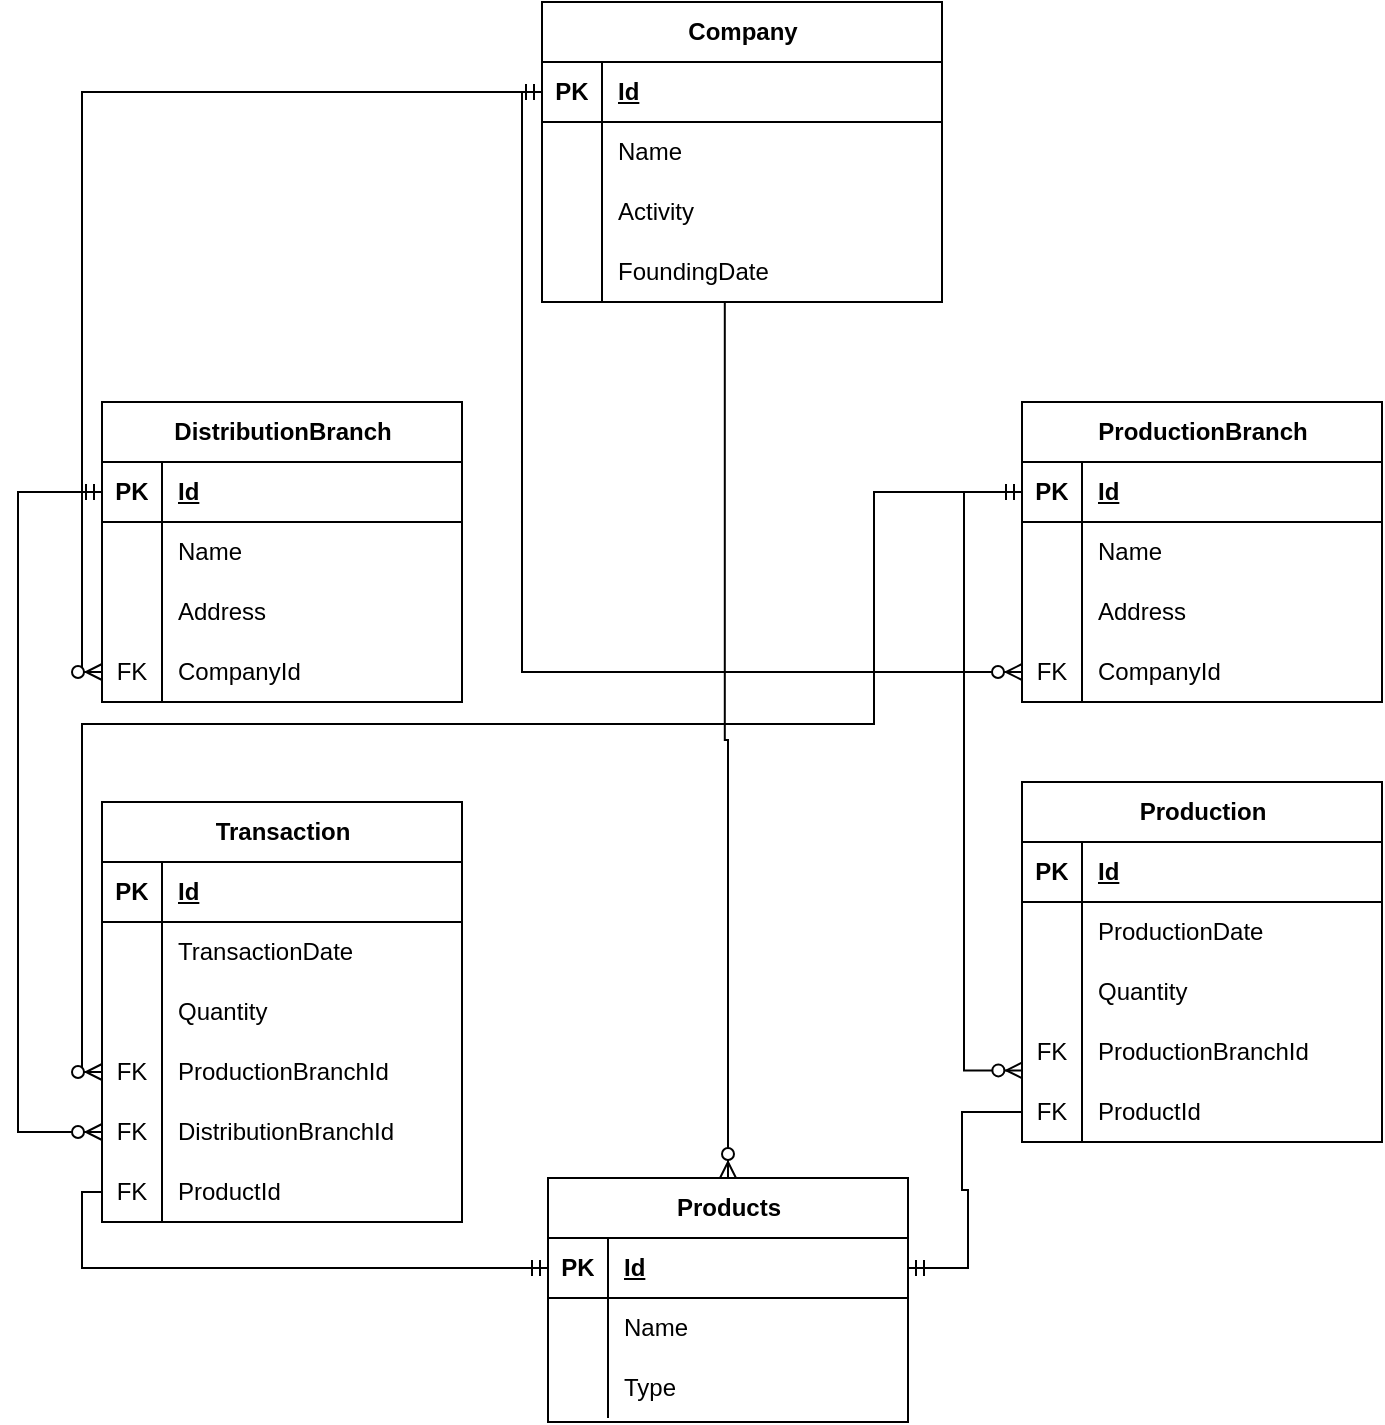 <mxfile version="22.0.8" type="device">
  <diagram id="YxA8fjJckx0m4ndIWbH9" name="Page-1">
    <mxGraphModel dx="1737" dy="1067" grid="0" gridSize="10" guides="1" tooltips="1" connect="1" arrows="1" fold="1" page="1" pageScale="1" pageWidth="850" pageHeight="1100" math="0" shadow="0">
      <root>
        <mxCell id="0" />
        <mxCell id="1" parent="0" />
        <mxCell id="c1pHpssMoxeqTPiq31bi-5" value="Company" style="shape=table;startSize=30;container=1;collapsible=1;childLayout=tableLayout;fixedRows=1;rowLines=0;fontStyle=1;align=center;resizeLast=1;html=1;" parent="1" vertex="1">
          <mxGeometry x="373" y="251" width="200" height="150" as="geometry" />
        </mxCell>
        <mxCell id="c1pHpssMoxeqTPiq31bi-6" value="" style="shape=tableRow;horizontal=0;startSize=0;swimlaneHead=0;swimlaneBody=0;fillColor=none;collapsible=0;dropTarget=0;points=[[0,0.5],[1,0.5]];portConstraint=eastwest;top=0;left=0;right=0;bottom=1;" parent="c1pHpssMoxeqTPiq31bi-5" vertex="1">
          <mxGeometry y="30" width="200" height="30" as="geometry" />
        </mxCell>
        <mxCell id="c1pHpssMoxeqTPiq31bi-7" value="PK" style="shape=partialRectangle;connectable=0;fillColor=none;top=0;left=0;bottom=0;right=0;fontStyle=1;overflow=hidden;whiteSpace=wrap;html=1;" parent="c1pHpssMoxeqTPiq31bi-6" vertex="1">
          <mxGeometry width="30" height="30" as="geometry">
            <mxRectangle width="30" height="30" as="alternateBounds" />
          </mxGeometry>
        </mxCell>
        <mxCell id="c1pHpssMoxeqTPiq31bi-8" value="Id" style="shape=partialRectangle;connectable=0;fillColor=none;top=0;left=0;bottom=0;right=0;align=left;spacingLeft=6;fontStyle=5;overflow=hidden;whiteSpace=wrap;html=1;" parent="c1pHpssMoxeqTPiq31bi-6" vertex="1">
          <mxGeometry x="30" width="170" height="30" as="geometry">
            <mxRectangle width="170" height="30" as="alternateBounds" />
          </mxGeometry>
        </mxCell>
        <mxCell id="c1pHpssMoxeqTPiq31bi-9" value="" style="shape=tableRow;horizontal=0;startSize=0;swimlaneHead=0;swimlaneBody=0;fillColor=none;collapsible=0;dropTarget=0;points=[[0,0.5],[1,0.5]];portConstraint=eastwest;top=0;left=0;right=0;bottom=0;" parent="c1pHpssMoxeqTPiq31bi-5" vertex="1">
          <mxGeometry y="60" width="200" height="30" as="geometry" />
        </mxCell>
        <mxCell id="c1pHpssMoxeqTPiq31bi-10" value="" style="shape=partialRectangle;connectable=0;fillColor=none;top=0;left=0;bottom=0;right=0;editable=1;overflow=hidden;whiteSpace=wrap;html=1;" parent="c1pHpssMoxeqTPiq31bi-9" vertex="1">
          <mxGeometry width="30" height="30" as="geometry">
            <mxRectangle width="30" height="30" as="alternateBounds" />
          </mxGeometry>
        </mxCell>
        <mxCell id="c1pHpssMoxeqTPiq31bi-11" value="Name" style="shape=partialRectangle;connectable=0;fillColor=none;top=0;left=0;bottom=0;right=0;align=left;spacingLeft=6;overflow=hidden;whiteSpace=wrap;html=1;" parent="c1pHpssMoxeqTPiq31bi-9" vertex="1">
          <mxGeometry x="30" width="170" height="30" as="geometry">
            <mxRectangle width="170" height="30" as="alternateBounds" />
          </mxGeometry>
        </mxCell>
        <mxCell id="c1pHpssMoxeqTPiq31bi-12" value="" style="shape=tableRow;horizontal=0;startSize=0;swimlaneHead=0;swimlaneBody=0;fillColor=none;collapsible=0;dropTarget=0;points=[[0,0.5],[1,0.5]];portConstraint=eastwest;top=0;left=0;right=0;bottom=0;" parent="c1pHpssMoxeqTPiq31bi-5" vertex="1">
          <mxGeometry y="90" width="200" height="30" as="geometry" />
        </mxCell>
        <mxCell id="c1pHpssMoxeqTPiq31bi-13" value="" style="shape=partialRectangle;connectable=0;fillColor=none;top=0;left=0;bottom=0;right=0;editable=1;overflow=hidden;whiteSpace=wrap;html=1;" parent="c1pHpssMoxeqTPiq31bi-12" vertex="1">
          <mxGeometry width="30" height="30" as="geometry">
            <mxRectangle width="30" height="30" as="alternateBounds" />
          </mxGeometry>
        </mxCell>
        <mxCell id="c1pHpssMoxeqTPiq31bi-14" value="Activity" style="shape=partialRectangle;connectable=0;fillColor=none;top=0;left=0;bottom=0;right=0;align=left;spacingLeft=6;overflow=hidden;whiteSpace=wrap;html=1;" parent="c1pHpssMoxeqTPiq31bi-12" vertex="1">
          <mxGeometry x="30" width="170" height="30" as="geometry">
            <mxRectangle width="170" height="30" as="alternateBounds" />
          </mxGeometry>
        </mxCell>
        <mxCell id="c1pHpssMoxeqTPiq31bi-15" value="" style="shape=tableRow;horizontal=0;startSize=0;swimlaneHead=0;swimlaneBody=0;fillColor=none;collapsible=0;dropTarget=0;points=[[0,0.5],[1,0.5]];portConstraint=eastwest;top=0;left=0;right=0;bottom=0;" parent="c1pHpssMoxeqTPiq31bi-5" vertex="1">
          <mxGeometry y="120" width="200" height="30" as="geometry" />
        </mxCell>
        <mxCell id="c1pHpssMoxeqTPiq31bi-16" value="" style="shape=partialRectangle;connectable=0;fillColor=none;top=0;left=0;bottom=0;right=0;editable=1;overflow=hidden;whiteSpace=wrap;html=1;" parent="c1pHpssMoxeqTPiq31bi-15" vertex="1">
          <mxGeometry width="30" height="30" as="geometry">
            <mxRectangle width="30" height="30" as="alternateBounds" />
          </mxGeometry>
        </mxCell>
        <mxCell id="c1pHpssMoxeqTPiq31bi-17" value="FoundingDate" style="shape=partialRectangle;connectable=0;fillColor=none;top=0;left=0;bottom=0;right=0;align=left;spacingLeft=6;overflow=hidden;whiteSpace=wrap;html=1;" parent="c1pHpssMoxeqTPiq31bi-15" vertex="1">
          <mxGeometry x="30" width="170" height="30" as="geometry">
            <mxRectangle width="170" height="30" as="alternateBounds" />
          </mxGeometry>
        </mxCell>
        <mxCell id="c1pHpssMoxeqTPiq31bi-18" value="DistributionBranch" style="shape=table;startSize=30;container=1;collapsible=1;childLayout=tableLayout;fixedRows=1;rowLines=0;fontStyle=1;align=center;resizeLast=1;html=1;" parent="1" vertex="1">
          <mxGeometry x="153" y="451" width="180" height="150" as="geometry" />
        </mxCell>
        <mxCell id="c1pHpssMoxeqTPiq31bi-19" value="" style="shape=tableRow;horizontal=0;startSize=0;swimlaneHead=0;swimlaneBody=0;fillColor=none;collapsible=0;dropTarget=0;points=[[0,0.5],[1,0.5]];portConstraint=eastwest;top=0;left=0;right=0;bottom=1;" parent="c1pHpssMoxeqTPiq31bi-18" vertex="1">
          <mxGeometry y="30" width="180" height="30" as="geometry" />
        </mxCell>
        <mxCell id="c1pHpssMoxeqTPiq31bi-20" value="PK" style="shape=partialRectangle;connectable=0;fillColor=none;top=0;left=0;bottom=0;right=0;fontStyle=1;overflow=hidden;whiteSpace=wrap;html=1;" parent="c1pHpssMoxeqTPiq31bi-19" vertex="1">
          <mxGeometry width="30" height="30" as="geometry">
            <mxRectangle width="30" height="30" as="alternateBounds" />
          </mxGeometry>
        </mxCell>
        <mxCell id="c1pHpssMoxeqTPiq31bi-21" value="Id" style="shape=partialRectangle;connectable=0;fillColor=none;top=0;left=0;bottom=0;right=0;align=left;spacingLeft=6;fontStyle=5;overflow=hidden;whiteSpace=wrap;html=1;" parent="c1pHpssMoxeqTPiq31bi-19" vertex="1">
          <mxGeometry x="30" width="150" height="30" as="geometry">
            <mxRectangle width="150" height="30" as="alternateBounds" />
          </mxGeometry>
        </mxCell>
        <mxCell id="c1pHpssMoxeqTPiq31bi-22" value="" style="shape=tableRow;horizontal=0;startSize=0;swimlaneHead=0;swimlaneBody=0;fillColor=none;collapsible=0;dropTarget=0;points=[[0,0.5],[1,0.5]];portConstraint=eastwest;top=0;left=0;right=0;bottom=0;" parent="c1pHpssMoxeqTPiq31bi-18" vertex="1">
          <mxGeometry y="60" width="180" height="30" as="geometry" />
        </mxCell>
        <mxCell id="c1pHpssMoxeqTPiq31bi-23" value="" style="shape=partialRectangle;connectable=0;fillColor=none;top=0;left=0;bottom=0;right=0;editable=1;overflow=hidden;whiteSpace=wrap;html=1;" parent="c1pHpssMoxeqTPiq31bi-22" vertex="1">
          <mxGeometry width="30" height="30" as="geometry">
            <mxRectangle width="30" height="30" as="alternateBounds" />
          </mxGeometry>
        </mxCell>
        <mxCell id="c1pHpssMoxeqTPiq31bi-24" value="Name" style="shape=partialRectangle;connectable=0;fillColor=none;top=0;left=0;bottom=0;right=0;align=left;spacingLeft=6;overflow=hidden;whiteSpace=wrap;html=1;" parent="c1pHpssMoxeqTPiq31bi-22" vertex="1">
          <mxGeometry x="30" width="150" height="30" as="geometry">
            <mxRectangle width="150" height="30" as="alternateBounds" />
          </mxGeometry>
        </mxCell>
        <mxCell id="c1pHpssMoxeqTPiq31bi-25" value="" style="shape=tableRow;horizontal=0;startSize=0;swimlaneHead=0;swimlaneBody=0;fillColor=none;collapsible=0;dropTarget=0;points=[[0,0.5],[1,0.5]];portConstraint=eastwest;top=0;left=0;right=0;bottom=0;" parent="c1pHpssMoxeqTPiq31bi-18" vertex="1">
          <mxGeometry y="90" width="180" height="30" as="geometry" />
        </mxCell>
        <mxCell id="c1pHpssMoxeqTPiq31bi-26" value="" style="shape=partialRectangle;connectable=0;fillColor=none;top=0;left=0;bottom=0;right=0;editable=1;overflow=hidden;whiteSpace=wrap;html=1;" parent="c1pHpssMoxeqTPiq31bi-25" vertex="1">
          <mxGeometry width="30" height="30" as="geometry">
            <mxRectangle width="30" height="30" as="alternateBounds" />
          </mxGeometry>
        </mxCell>
        <mxCell id="c1pHpssMoxeqTPiq31bi-27" value="Address" style="shape=partialRectangle;connectable=0;fillColor=none;top=0;left=0;bottom=0;right=0;align=left;spacingLeft=6;overflow=hidden;whiteSpace=wrap;html=1;" parent="c1pHpssMoxeqTPiq31bi-25" vertex="1">
          <mxGeometry x="30" width="150" height="30" as="geometry">
            <mxRectangle width="150" height="30" as="alternateBounds" />
          </mxGeometry>
        </mxCell>
        <mxCell id="c1pHpssMoxeqTPiq31bi-28" value="" style="shape=tableRow;horizontal=0;startSize=0;swimlaneHead=0;swimlaneBody=0;fillColor=none;collapsible=0;dropTarget=0;points=[[0,0.5],[1,0.5]];portConstraint=eastwest;top=0;left=0;right=0;bottom=0;" parent="c1pHpssMoxeqTPiq31bi-18" vertex="1">
          <mxGeometry y="120" width="180" height="30" as="geometry" />
        </mxCell>
        <mxCell id="c1pHpssMoxeqTPiq31bi-29" value="FK" style="shape=partialRectangle;connectable=0;fillColor=none;top=0;left=0;bottom=0;right=0;editable=1;overflow=hidden;whiteSpace=wrap;html=1;" parent="c1pHpssMoxeqTPiq31bi-28" vertex="1">
          <mxGeometry width="30" height="30" as="geometry">
            <mxRectangle width="30" height="30" as="alternateBounds" />
          </mxGeometry>
        </mxCell>
        <mxCell id="c1pHpssMoxeqTPiq31bi-30" value="CompanyId" style="shape=partialRectangle;connectable=0;fillColor=none;top=0;left=0;bottom=0;right=0;align=left;spacingLeft=6;overflow=hidden;whiteSpace=wrap;html=1;" parent="c1pHpssMoxeqTPiq31bi-28" vertex="1">
          <mxGeometry x="30" width="150" height="30" as="geometry">
            <mxRectangle width="150" height="30" as="alternateBounds" />
          </mxGeometry>
        </mxCell>
        <mxCell id="c1pHpssMoxeqTPiq31bi-31" value="ProductionBranch" style="shape=table;startSize=30;container=1;collapsible=1;childLayout=tableLayout;fixedRows=1;rowLines=0;fontStyle=1;align=center;resizeLast=1;html=1;" parent="1" vertex="1">
          <mxGeometry x="613" y="451" width="180" height="150" as="geometry" />
        </mxCell>
        <mxCell id="c1pHpssMoxeqTPiq31bi-32" value="" style="shape=tableRow;horizontal=0;startSize=0;swimlaneHead=0;swimlaneBody=0;fillColor=none;collapsible=0;dropTarget=0;points=[[0,0.5],[1,0.5]];portConstraint=eastwest;top=0;left=0;right=0;bottom=1;" parent="c1pHpssMoxeqTPiq31bi-31" vertex="1">
          <mxGeometry y="30" width="180" height="30" as="geometry" />
        </mxCell>
        <mxCell id="c1pHpssMoxeqTPiq31bi-33" value="PK" style="shape=partialRectangle;connectable=0;fillColor=none;top=0;left=0;bottom=0;right=0;fontStyle=1;overflow=hidden;whiteSpace=wrap;html=1;" parent="c1pHpssMoxeqTPiq31bi-32" vertex="1">
          <mxGeometry width="30" height="30" as="geometry">
            <mxRectangle width="30" height="30" as="alternateBounds" />
          </mxGeometry>
        </mxCell>
        <mxCell id="c1pHpssMoxeqTPiq31bi-34" value="Id" style="shape=partialRectangle;connectable=0;fillColor=none;top=0;left=0;bottom=0;right=0;align=left;spacingLeft=6;fontStyle=5;overflow=hidden;whiteSpace=wrap;html=1;" parent="c1pHpssMoxeqTPiq31bi-32" vertex="1">
          <mxGeometry x="30" width="150" height="30" as="geometry">
            <mxRectangle width="150" height="30" as="alternateBounds" />
          </mxGeometry>
        </mxCell>
        <mxCell id="c1pHpssMoxeqTPiq31bi-35" value="" style="shape=tableRow;horizontal=0;startSize=0;swimlaneHead=0;swimlaneBody=0;fillColor=none;collapsible=0;dropTarget=0;points=[[0,0.5],[1,0.5]];portConstraint=eastwest;top=0;left=0;right=0;bottom=0;" parent="c1pHpssMoxeqTPiq31bi-31" vertex="1">
          <mxGeometry y="60" width="180" height="30" as="geometry" />
        </mxCell>
        <mxCell id="c1pHpssMoxeqTPiq31bi-36" value="" style="shape=partialRectangle;connectable=0;fillColor=none;top=0;left=0;bottom=0;right=0;editable=1;overflow=hidden;whiteSpace=wrap;html=1;" parent="c1pHpssMoxeqTPiq31bi-35" vertex="1">
          <mxGeometry width="30" height="30" as="geometry">
            <mxRectangle width="30" height="30" as="alternateBounds" />
          </mxGeometry>
        </mxCell>
        <mxCell id="c1pHpssMoxeqTPiq31bi-37" value="Name" style="shape=partialRectangle;connectable=0;fillColor=none;top=0;left=0;bottom=0;right=0;align=left;spacingLeft=6;overflow=hidden;whiteSpace=wrap;html=1;" parent="c1pHpssMoxeqTPiq31bi-35" vertex="1">
          <mxGeometry x="30" width="150" height="30" as="geometry">
            <mxRectangle width="150" height="30" as="alternateBounds" />
          </mxGeometry>
        </mxCell>
        <mxCell id="c1pHpssMoxeqTPiq31bi-38" value="" style="shape=tableRow;horizontal=0;startSize=0;swimlaneHead=0;swimlaneBody=0;fillColor=none;collapsible=0;dropTarget=0;points=[[0,0.5],[1,0.5]];portConstraint=eastwest;top=0;left=0;right=0;bottom=0;" parent="c1pHpssMoxeqTPiq31bi-31" vertex="1">
          <mxGeometry y="90" width="180" height="30" as="geometry" />
        </mxCell>
        <mxCell id="c1pHpssMoxeqTPiq31bi-39" value="" style="shape=partialRectangle;connectable=0;fillColor=none;top=0;left=0;bottom=0;right=0;editable=1;overflow=hidden;whiteSpace=wrap;html=1;" parent="c1pHpssMoxeqTPiq31bi-38" vertex="1">
          <mxGeometry width="30" height="30" as="geometry">
            <mxRectangle width="30" height="30" as="alternateBounds" />
          </mxGeometry>
        </mxCell>
        <mxCell id="c1pHpssMoxeqTPiq31bi-40" value="Address" style="shape=partialRectangle;connectable=0;fillColor=none;top=0;left=0;bottom=0;right=0;align=left;spacingLeft=6;overflow=hidden;whiteSpace=wrap;html=1;" parent="c1pHpssMoxeqTPiq31bi-38" vertex="1">
          <mxGeometry x="30" width="150" height="30" as="geometry">
            <mxRectangle width="150" height="30" as="alternateBounds" />
          </mxGeometry>
        </mxCell>
        <mxCell id="c1pHpssMoxeqTPiq31bi-41" value="" style="shape=tableRow;horizontal=0;startSize=0;swimlaneHead=0;swimlaneBody=0;fillColor=none;collapsible=0;dropTarget=0;points=[[0,0.5],[1,0.5]];portConstraint=eastwest;top=0;left=0;right=0;bottom=0;" parent="c1pHpssMoxeqTPiq31bi-31" vertex="1">
          <mxGeometry y="120" width="180" height="30" as="geometry" />
        </mxCell>
        <mxCell id="c1pHpssMoxeqTPiq31bi-42" value="FK" style="shape=partialRectangle;connectable=0;fillColor=none;top=0;left=0;bottom=0;right=0;editable=1;overflow=hidden;whiteSpace=wrap;html=1;" parent="c1pHpssMoxeqTPiq31bi-41" vertex="1">
          <mxGeometry width="30" height="30" as="geometry">
            <mxRectangle width="30" height="30" as="alternateBounds" />
          </mxGeometry>
        </mxCell>
        <mxCell id="c1pHpssMoxeqTPiq31bi-43" value="CompanyId" style="shape=partialRectangle;connectable=0;fillColor=none;top=0;left=0;bottom=0;right=0;align=left;spacingLeft=6;overflow=hidden;whiteSpace=wrap;html=1;" parent="c1pHpssMoxeqTPiq31bi-41" vertex="1">
          <mxGeometry x="30" width="150" height="30" as="geometry">
            <mxRectangle width="150" height="30" as="alternateBounds" />
          </mxGeometry>
        </mxCell>
        <mxCell id="c1pHpssMoxeqTPiq31bi-44" value="Production" style="shape=table;startSize=30;container=1;collapsible=1;childLayout=tableLayout;fixedRows=1;rowLines=0;fontStyle=1;align=center;resizeLast=1;html=1;" parent="1" vertex="1">
          <mxGeometry x="613" y="641" width="180" height="180" as="geometry" />
        </mxCell>
        <mxCell id="c1pHpssMoxeqTPiq31bi-45" value="" style="shape=tableRow;horizontal=0;startSize=0;swimlaneHead=0;swimlaneBody=0;fillColor=none;collapsible=0;dropTarget=0;points=[[0,0.5],[1,0.5]];portConstraint=eastwest;top=0;left=0;right=0;bottom=1;" parent="c1pHpssMoxeqTPiq31bi-44" vertex="1">
          <mxGeometry y="30" width="180" height="30" as="geometry" />
        </mxCell>
        <mxCell id="c1pHpssMoxeqTPiq31bi-46" value="PK" style="shape=partialRectangle;connectable=0;fillColor=none;top=0;left=0;bottom=0;right=0;fontStyle=1;overflow=hidden;whiteSpace=wrap;html=1;" parent="c1pHpssMoxeqTPiq31bi-45" vertex="1">
          <mxGeometry width="30" height="30" as="geometry">
            <mxRectangle width="30" height="30" as="alternateBounds" />
          </mxGeometry>
        </mxCell>
        <mxCell id="c1pHpssMoxeqTPiq31bi-47" value="Id" style="shape=partialRectangle;connectable=0;fillColor=none;top=0;left=0;bottom=0;right=0;align=left;spacingLeft=6;fontStyle=5;overflow=hidden;whiteSpace=wrap;html=1;" parent="c1pHpssMoxeqTPiq31bi-45" vertex="1">
          <mxGeometry x="30" width="150" height="30" as="geometry">
            <mxRectangle width="150" height="30" as="alternateBounds" />
          </mxGeometry>
        </mxCell>
        <mxCell id="c1pHpssMoxeqTPiq31bi-48" value="" style="shape=tableRow;horizontal=0;startSize=0;swimlaneHead=0;swimlaneBody=0;fillColor=none;collapsible=0;dropTarget=0;points=[[0,0.5],[1,0.5]];portConstraint=eastwest;top=0;left=0;right=0;bottom=0;" parent="c1pHpssMoxeqTPiq31bi-44" vertex="1">
          <mxGeometry y="60" width="180" height="30" as="geometry" />
        </mxCell>
        <mxCell id="c1pHpssMoxeqTPiq31bi-49" value="" style="shape=partialRectangle;connectable=0;fillColor=none;top=0;left=0;bottom=0;right=0;editable=1;overflow=hidden;whiteSpace=wrap;html=1;" parent="c1pHpssMoxeqTPiq31bi-48" vertex="1">
          <mxGeometry width="30" height="30" as="geometry">
            <mxRectangle width="30" height="30" as="alternateBounds" />
          </mxGeometry>
        </mxCell>
        <mxCell id="c1pHpssMoxeqTPiq31bi-50" value="ProductionDate" style="shape=partialRectangle;connectable=0;fillColor=none;top=0;left=0;bottom=0;right=0;align=left;spacingLeft=6;overflow=hidden;whiteSpace=wrap;html=1;" parent="c1pHpssMoxeqTPiq31bi-48" vertex="1">
          <mxGeometry x="30" width="150" height="30" as="geometry">
            <mxRectangle width="150" height="30" as="alternateBounds" />
          </mxGeometry>
        </mxCell>
        <mxCell id="c1pHpssMoxeqTPiq31bi-51" value="" style="shape=tableRow;horizontal=0;startSize=0;swimlaneHead=0;swimlaneBody=0;fillColor=none;collapsible=0;dropTarget=0;points=[[0,0.5],[1,0.5]];portConstraint=eastwest;top=0;left=0;right=0;bottom=0;" parent="c1pHpssMoxeqTPiq31bi-44" vertex="1">
          <mxGeometry y="90" width="180" height="30" as="geometry" />
        </mxCell>
        <mxCell id="c1pHpssMoxeqTPiq31bi-52" value="" style="shape=partialRectangle;connectable=0;fillColor=none;top=0;left=0;bottom=0;right=0;editable=1;overflow=hidden;whiteSpace=wrap;html=1;" parent="c1pHpssMoxeqTPiq31bi-51" vertex="1">
          <mxGeometry width="30" height="30" as="geometry">
            <mxRectangle width="30" height="30" as="alternateBounds" />
          </mxGeometry>
        </mxCell>
        <mxCell id="c1pHpssMoxeqTPiq31bi-53" value="Quantity" style="shape=partialRectangle;connectable=0;fillColor=none;top=0;left=0;bottom=0;right=0;align=left;spacingLeft=6;overflow=hidden;whiteSpace=wrap;html=1;" parent="c1pHpssMoxeqTPiq31bi-51" vertex="1">
          <mxGeometry x="30" width="150" height="30" as="geometry">
            <mxRectangle width="150" height="30" as="alternateBounds" />
          </mxGeometry>
        </mxCell>
        <mxCell id="c1pHpssMoxeqTPiq31bi-54" value="" style="shape=tableRow;horizontal=0;startSize=0;swimlaneHead=0;swimlaneBody=0;fillColor=none;collapsible=0;dropTarget=0;points=[[0,0.5],[1,0.5]];portConstraint=eastwest;top=0;left=0;right=0;bottom=0;" parent="c1pHpssMoxeqTPiq31bi-44" vertex="1">
          <mxGeometry y="120" width="180" height="30" as="geometry" />
        </mxCell>
        <mxCell id="c1pHpssMoxeqTPiq31bi-55" value="FK" style="shape=partialRectangle;connectable=0;fillColor=none;top=0;left=0;bottom=0;right=0;editable=1;overflow=hidden;whiteSpace=wrap;html=1;" parent="c1pHpssMoxeqTPiq31bi-54" vertex="1">
          <mxGeometry width="30" height="30" as="geometry">
            <mxRectangle width="30" height="30" as="alternateBounds" />
          </mxGeometry>
        </mxCell>
        <mxCell id="c1pHpssMoxeqTPiq31bi-56" value="ProductionBranchId" style="shape=partialRectangle;connectable=0;fillColor=none;top=0;left=0;bottom=0;right=0;align=left;spacingLeft=6;overflow=hidden;whiteSpace=wrap;html=1;" parent="c1pHpssMoxeqTPiq31bi-54" vertex="1">
          <mxGeometry x="30" width="150" height="30" as="geometry">
            <mxRectangle width="150" height="30" as="alternateBounds" />
          </mxGeometry>
        </mxCell>
        <mxCell id="S5JJQbMUNGfctPNnDQZi-17" value="" style="shape=tableRow;horizontal=0;startSize=0;swimlaneHead=0;swimlaneBody=0;fillColor=none;collapsible=0;dropTarget=0;points=[[0,0.5],[1,0.5]];portConstraint=eastwest;top=0;left=0;right=0;bottom=0;" vertex="1" parent="c1pHpssMoxeqTPiq31bi-44">
          <mxGeometry y="150" width="180" height="30" as="geometry" />
        </mxCell>
        <mxCell id="S5JJQbMUNGfctPNnDQZi-18" value="FK" style="shape=partialRectangle;connectable=0;fillColor=none;top=0;left=0;bottom=0;right=0;editable=1;overflow=hidden;whiteSpace=wrap;html=1;" vertex="1" parent="S5JJQbMUNGfctPNnDQZi-17">
          <mxGeometry width="30" height="30" as="geometry">
            <mxRectangle width="30" height="30" as="alternateBounds" />
          </mxGeometry>
        </mxCell>
        <mxCell id="S5JJQbMUNGfctPNnDQZi-19" value="ProductId" style="shape=partialRectangle;connectable=0;fillColor=none;top=0;left=0;bottom=0;right=0;align=left;spacingLeft=6;overflow=hidden;whiteSpace=wrap;html=1;" vertex="1" parent="S5JJQbMUNGfctPNnDQZi-17">
          <mxGeometry x="30" width="150" height="30" as="geometry">
            <mxRectangle width="150" height="30" as="alternateBounds" />
          </mxGeometry>
        </mxCell>
        <mxCell id="c1pHpssMoxeqTPiq31bi-57" value="Transaction" style="shape=table;startSize=30;container=1;collapsible=1;childLayout=tableLayout;fixedRows=1;rowLines=0;fontStyle=1;align=center;resizeLast=1;html=1;" parent="1" vertex="1">
          <mxGeometry x="153" y="651" width="180" height="210" as="geometry" />
        </mxCell>
        <mxCell id="c1pHpssMoxeqTPiq31bi-58" value="" style="shape=tableRow;horizontal=0;startSize=0;swimlaneHead=0;swimlaneBody=0;fillColor=none;collapsible=0;dropTarget=0;points=[[0,0.5],[1,0.5]];portConstraint=eastwest;top=0;left=0;right=0;bottom=1;" parent="c1pHpssMoxeqTPiq31bi-57" vertex="1">
          <mxGeometry y="30" width="180" height="30" as="geometry" />
        </mxCell>
        <mxCell id="c1pHpssMoxeqTPiq31bi-59" value="PK" style="shape=partialRectangle;connectable=0;fillColor=none;top=0;left=0;bottom=0;right=0;fontStyle=1;overflow=hidden;whiteSpace=wrap;html=1;" parent="c1pHpssMoxeqTPiq31bi-58" vertex="1">
          <mxGeometry width="30" height="30" as="geometry">
            <mxRectangle width="30" height="30" as="alternateBounds" />
          </mxGeometry>
        </mxCell>
        <mxCell id="c1pHpssMoxeqTPiq31bi-60" value="Id" style="shape=partialRectangle;connectable=0;fillColor=none;top=0;left=0;bottom=0;right=0;align=left;spacingLeft=6;fontStyle=5;overflow=hidden;whiteSpace=wrap;html=1;" parent="c1pHpssMoxeqTPiq31bi-58" vertex="1">
          <mxGeometry x="30" width="150" height="30" as="geometry">
            <mxRectangle width="150" height="30" as="alternateBounds" />
          </mxGeometry>
        </mxCell>
        <mxCell id="c1pHpssMoxeqTPiq31bi-61" value="" style="shape=tableRow;horizontal=0;startSize=0;swimlaneHead=0;swimlaneBody=0;fillColor=none;collapsible=0;dropTarget=0;points=[[0,0.5],[1,0.5]];portConstraint=eastwest;top=0;left=0;right=0;bottom=0;" parent="c1pHpssMoxeqTPiq31bi-57" vertex="1">
          <mxGeometry y="60" width="180" height="30" as="geometry" />
        </mxCell>
        <mxCell id="c1pHpssMoxeqTPiq31bi-62" value="" style="shape=partialRectangle;connectable=0;fillColor=none;top=0;left=0;bottom=0;right=0;editable=1;overflow=hidden;whiteSpace=wrap;html=1;" parent="c1pHpssMoxeqTPiq31bi-61" vertex="1">
          <mxGeometry width="30" height="30" as="geometry">
            <mxRectangle width="30" height="30" as="alternateBounds" />
          </mxGeometry>
        </mxCell>
        <mxCell id="c1pHpssMoxeqTPiq31bi-63" value="TransactionDate" style="shape=partialRectangle;connectable=0;fillColor=none;top=0;left=0;bottom=0;right=0;align=left;spacingLeft=6;overflow=hidden;whiteSpace=wrap;html=1;" parent="c1pHpssMoxeqTPiq31bi-61" vertex="1">
          <mxGeometry x="30" width="150" height="30" as="geometry">
            <mxRectangle width="150" height="30" as="alternateBounds" />
          </mxGeometry>
        </mxCell>
        <mxCell id="c1pHpssMoxeqTPiq31bi-64" value="" style="shape=tableRow;horizontal=0;startSize=0;swimlaneHead=0;swimlaneBody=0;fillColor=none;collapsible=0;dropTarget=0;points=[[0,0.5],[1,0.5]];portConstraint=eastwest;top=0;left=0;right=0;bottom=0;" parent="c1pHpssMoxeqTPiq31bi-57" vertex="1">
          <mxGeometry y="90" width="180" height="30" as="geometry" />
        </mxCell>
        <mxCell id="c1pHpssMoxeqTPiq31bi-65" value="" style="shape=partialRectangle;connectable=0;fillColor=none;top=0;left=0;bottom=0;right=0;editable=1;overflow=hidden;whiteSpace=wrap;html=1;" parent="c1pHpssMoxeqTPiq31bi-64" vertex="1">
          <mxGeometry width="30" height="30" as="geometry">
            <mxRectangle width="30" height="30" as="alternateBounds" />
          </mxGeometry>
        </mxCell>
        <mxCell id="c1pHpssMoxeqTPiq31bi-66" value="Quantity" style="shape=partialRectangle;connectable=0;fillColor=none;top=0;left=0;bottom=0;right=0;align=left;spacingLeft=6;overflow=hidden;whiteSpace=wrap;html=1;" parent="c1pHpssMoxeqTPiq31bi-64" vertex="1">
          <mxGeometry x="30" width="150" height="30" as="geometry">
            <mxRectangle width="150" height="30" as="alternateBounds" />
          </mxGeometry>
        </mxCell>
        <mxCell id="c1pHpssMoxeqTPiq31bi-67" value="" style="shape=tableRow;horizontal=0;startSize=0;swimlaneHead=0;swimlaneBody=0;fillColor=none;collapsible=0;dropTarget=0;points=[[0,0.5],[1,0.5]];portConstraint=eastwest;top=0;left=0;right=0;bottom=0;" parent="c1pHpssMoxeqTPiq31bi-57" vertex="1">
          <mxGeometry y="120" width="180" height="30" as="geometry" />
        </mxCell>
        <mxCell id="c1pHpssMoxeqTPiq31bi-68" value="FK" style="shape=partialRectangle;connectable=0;fillColor=none;top=0;left=0;bottom=0;right=0;editable=1;overflow=hidden;whiteSpace=wrap;html=1;" parent="c1pHpssMoxeqTPiq31bi-67" vertex="1">
          <mxGeometry width="30" height="30" as="geometry">
            <mxRectangle width="30" height="30" as="alternateBounds" />
          </mxGeometry>
        </mxCell>
        <mxCell id="c1pHpssMoxeqTPiq31bi-69" value="ProductionBranchId" style="shape=partialRectangle;connectable=0;fillColor=none;top=0;left=0;bottom=0;right=0;align=left;spacingLeft=6;overflow=hidden;whiteSpace=wrap;html=1;" parent="c1pHpssMoxeqTPiq31bi-67" vertex="1">
          <mxGeometry x="30" width="150" height="30" as="geometry">
            <mxRectangle width="150" height="30" as="alternateBounds" />
          </mxGeometry>
        </mxCell>
        <mxCell id="c1pHpssMoxeqTPiq31bi-70" value="" style="shape=tableRow;horizontal=0;startSize=0;swimlaneHead=0;swimlaneBody=0;fillColor=none;collapsible=0;dropTarget=0;points=[[0,0.5],[1,0.5]];portConstraint=eastwest;top=0;left=0;right=0;bottom=0;" parent="c1pHpssMoxeqTPiq31bi-57" vertex="1">
          <mxGeometry y="150" width="180" height="30" as="geometry" />
        </mxCell>
        <mxCell id="c1pHpssMoxeqTPiq31bi-71" value="FK" style="shape=partialRectangle;connectable=0;fillColor=none;top=0;left=0;bottom=0;right=0;editable=1;overflow=hidden;whiteSpace=wrap;html=1;" parent="c1pHpssMoxeqTPiq31bi-70" vertex="1">
          <mxGeometry width="30" height="30" as="geometry">
            <mxRectangle width="30" height="30" as="alternateBounds" />
          </mxGeometry>
        </mxCell>
        <mxCell id="c1pHpssMoxeqTPiq31bi-72" value="DistributionBranchId" style="shape=partialRectangle;connectable=0;fillColor=none;top=0;left=0;bottom=0;right=0;align=left;spacingLeft=6;overflow=hidden;whiteSpace=wrap;html=1;" parent="c1pHpssMoxeqTPiq31bi-70" vertex="1">
          <mxGeometry x="30" width="150" height="30" as="geometry">
            <mxRectangle width="150" height="30" as="alternateBounds" />
          </mxGeometry>
        </mxCell>
        <mxCell id="S5JJQbMUNGfctPNnDQZi-20" value="" style="shape=tableRow;horizontal=0;startSize=0;swimlaneHead=0;swimlaneBody=0;fillColor=none;collapsible=0;dropTarget=0;points=[[0,0.5],[1,0.5]];portConstraint=eastwest;top=0;left=0;right=0;bottom=0;" vertex="1" parent="c1pHpssMoxeqTPiq31bi-57">
          <mxGeometry y="180" width="180" height="30" as="geometry" />
        </mxCell>
        <mxCell id="S5JJQbMUNGfctPNnDQZi-21" value="FK" style="shape=partialRectangle;connectable=0;fillColor=none;top=0;left=0;bottom=0;right=0;editable=1;overflow=hidden;whiteSpace=wrap;html=1;" vertex="1" parent="S5JJQbMUNGfctPNnDQZi-20">
          <mxGeometry width="30" height="30" as="geometry">
            <mxRectangle width="30" height="30" as="alternateBounds" />
          </mxGeometry>
        </mxCell>
        <mxCell id="S5JJQbMUNGfctPNnDQZi-22" value="ProductId" style="shape=partialRectangle;connectable=0;fillColor=none;top=0;left=0;bottom=0;right=0;align=left;spacingLeft=6;overflow=hidden;whiteSpace=wrap;html=1;" vertex="1" parent="S5JJQbMUNGfctPNnDQZi-20">
          <mxGeometry x="30" width="150" height="30" as="geometry">
            <mxRectangle width="150" height="30" as="alternateBounds" />
          </mxGeometry>
        </mxCell>
        <mxCell id="c1pHpssMoxeqTPiq31bi-73" value="" style="edgeStyle=orthogonalEdgeStyle;fontSize=12;html=1;endArrow=ERzeroToMany;startArrow=ERmandOne;rounded=0;exitX=0;exitY=0.5;exitDx=0;exitDy=0;entryX=0;entryY=0.5;entryDx=0;entryDy=0;" parent="1" source="c1pHpssMoxeqTPiq31bi-6" target="c1pHpssMoxeqTPiq31bi-28" edge="1">
          <mxGeometry width="100" height="100" relative="1" as="geometry">
            <mxPoint x="372" y="481" as="sourcePoint" />
            <mxPoint x="472" y="381" as="targetPoint" />
          </mxGeometry>
        </mxCell>
        <mxCell id="c1pHpssMoxeqTPiq31bi-74" value="" style="edgeStyle=orthogonalEdgeStyle;fontSize=12;html=1;endArrow=ERzeroToMany;startArrow=ERmandOne;rounded=0;entryX=0;entryY=0.5;entryDx=0;entryDy=0;exitX=0;exitY=0.5;exitDx=0;exitDy=0;" parent="1" source="c1pHpssMoxeqTPiq31bi-6" target="c1pHpssMoxeqTPiq31bi-41" edge="1">
          <mxGeometry width="100" height="100" relative="1" as="geometry">
            <mxPoint x="364" y="303" as="sourcePoint" />
            <mxPoint x="163" y="596" as="targetPoint" />
          </mxGeometry>
        </mxCell>
        <mxCell id="c1pHpssMoxeqTPiq31bi-75" value="" style="edgeStyle=orthogonalEdgeStyle;fontSize=12;html=1;endArrow=ERzeroToMany;startArrow=ERmandOne;rounded=0;entryX=0.001;entryY=0.807;entryDx=0;entryDy=0;exitX=0;exitY=0.5;exitDx=0;exitDy=0;entryPerimeter=0;" parent="1" source="c1pHpssMoxeqTPiq31bi-32" target="c1pHpssMoxeqTPiq31bi-54" edge="1">
          <mxGeometry width="100" height="100" relative="1" as="geometry">
            <mxPoint x="517" y="516" as="sourcePoint" />
            <mxPoint x="497" y="737" as="targetPoint" />
            <Array as="points">
              <mxPoint x="584" y="496" />
              <mxPoint x="584" y="785" />
            </Array>
          </mxGeometry>
        </mxCell>
        <mxCell id="c1pHpssMoxeqTPiq31bi-79" value="" style="edgeStyle=orthogonalEdgeStyle;fontSize=12;html=1;endArrow=ERzeroToMany;startArrow=ERmandOne;rounded=0;exitX=0;exitY=0.5;exitDx=0;exitDy=0;entryX=0;entryY=0.5;entryDx=0;entryDy=0;" parent="1" source="c1pHpssMoxeqTPiq31bi-32" target="c1pHpssMoxeqTPiq31bi-67" edge="1">
          <mxGeometry width="100" height="100" relative="1" as="geometry">
            <mxPoint x="372" y="680" as="sourcePoint" />
            <mxPoint x="472" y="580" as="targetPoint" />
            <Array as="points">
              <mxPoint x="539" y="496" />
              <mxPoint x="539" y="612" />
              <mxPoint x="143" y="612" />
              <mxPoint x="143" y="786" />
            </Array>
          </mxGeometry>
        </mxCell>
        <mxCell id="c1pHpssMoxeqTPiq31bi-85" value="" style="edgeStyle=orthogonalEdgeStyle;fontSize=12;html=1;endArrow=ERzeroToMany;startArrow=ERmandOne;rounded=0;entryX=0;entryY=0.5;entryDx=0;entryDy=0;exitX=0;exitY=0.5;exitDx=0;exitDy=0;" parent="1" source="c1pHpssMoxeqTPiq31bi-19" target="c1pHpssMoxeqTPiq31bi-70" edge="1">
          <mxGeometry width="100" height="100" relative="1" as="geometry">
            <mxPoint x="88" y="496" as="sourcePoint" />
            <mxPoint x="-92" y="816" as="targetPoint" />
            <Array as="points">
              <mxPoint x="111" y="496" />
              <mxPoint x="111" y="816" />
            </Array>
          </mxGeometry>
        </mxCell>
        <mxCell id="S5JJQbMUNGfctPNnDQZi-1" value="Products" style="shape=table;startSize=30;container=1;collapsible=1;childLayout=tableLayout;fixedRows=1;rowLines=0;fontStyle=1;align=center;resizeLast=1;html=1;" vertex="1" parent="1">
          <mxGeometry x="376" y="839" width="180" height="122" as="geometry" />
        </mxCell>
        <mxCell id="S5JJQbMUNGfctPNnDQZi-2" value="" style="shape=tableRow;horizontal=0;startSize=0;swimlaneHead=0;swimlaneBody=0;fillColor=none;collapsible=0;dropTarget=0;points=[[0,0.5],[1,0.5]];portConstraint=eastwest;top=0;left=0;right=0;bottom=1;" vertex="1" parent="S5JJQbMUNGfctPNnDQZi-1">
          <mxGeometry y="30" width="180" height="30" as="geometry" />
        </mxCell>
        <mxCell id="S5JJQbMUNGfctPNnDQZi-3" value="PK" style="shape=partialRectangle;connectable=0;fillColor=none;top=0;left=0;bottom=0;right=0;fontStyle=1;overflow=hidden;whiteSpace=wrap;html=1;" vertex="1" parent="S5JJQbMUNGfctPNnDQZi-2">
          <mxGeometry width="30" height="30" as="geometry">
            <mxRectangle width="30" height="30" as="alternateBounds" />
          </mxGeometry>
        </mxCell>
        <mxCell id="S5JJQbMUNGfctPNnDQZi-4" value="Id" style="shape=partialRectangle;connectable=0;fillColor=none;top=0;left=0;bottom=0;right=0;align=left;spacingLeft=6;fontStyle=5;overflow=hidden;whiteSpace=wrap;html=1;" vertex="1" parent="S5JJQbMUNGfctPNnDQZi-2">
          <mxGeometry x="30" width="150" height="30" as="geometry">
            <mxRectangle width="150" height="30" as="alternateBounds" />
          </mxGeometry>
        </mxCell>
        <mxCell id="S5JJQbMUNGfctPNnDQZi-5" value="" style="shape=tableRow;horizontal=0;startSize=0;swimlaneHead=0;swimlaneBody=0;fillColor=none;collapsible=0;dropTarget=0;points=[[0,0.5],[1,0.5]];portConstraint=eastwest;top=0;left=0;right=0;bottom=0;" vertex="1" parent="S5JJQbMUNGfctPNnDQZi-1">
          <mxGeometry y="60" width="180" height="30" as="geometry" />
        </mxCell>
        <mxCell id="S5JJQbMUNGfctPNnDQZi-6" value="" style="shape=partialRectangle;connectable=0;fillColor=none;top=0;left=0;bottom=0;right=0;editable=1;overflow=hidden;whiteSpace=wrap;html=1;" vertex="1" parent="S5JJQbMUNGfctPNnDQZi-5">
          <mxGeometry width="30" height="30" as="geometry">
            <mxRectangle width="30" height="30" as="alternateBounds" />
          </mxGeometry>
        </mxCell>
        <mxCell id="S5JJQbMUNGfctPNnDQZi-7" value="Name" style="shape=partialRectangle;connectable=0;fillColor=none;top=0;left=0;bottom=0;right=0;align=left;spacingLeft=6;overflow=hidden;whiteSpace=wrap;html=1;" vertex="1" parent="S5JJQbMUNGfctPNnDQZi-5">
          <mxGeometry x="30" width="150" height="30" as="geometry">
            <mxRectangle width="150" height="30" as="alternateBounds" />
          </mxGeometry>
        </mxCell>
        <mxCell id="S5JJQbMUNGfctPNnDQZi-8" value="" style="shape=tableRow;horizontal=0;startSize=0;swimlaneHead=0;swimlaneBody=0;fillColor=none;collapsible=0;dropTarget=0;points=[[0,0.5],[1,0.5]];portConstraint=eastwest;top=0;left=0;right=0;bottom=0;" vertex="1" parent="S5JJQbMUNGfctPNnDQZi-1">
          <mxGeometry y="90" width="180" height="30" as="geometry" />
        </mxCell>
        <mxCell id="S5JJQbMUNGfctPNnDQZi-9" value="" style="shape=partialRectangle;connectable=0;fillColor=none;top=0;left=0;bottom=0;right=0;editable=1;overflow=hidden;whiteSpace=wrap;html=1;" vertex="1" parent="S5JJQbMUNGfctPNnDQZi-8">
          <mxGeometry width="30" height="30" as="geometry">
            <mxRectangle width="30" height="30" as="alternateBounds" />
          </mxGeometry>
        </mxCell>
        <mxCell id="S5JJQbMUNGfctPNnDQZi-10" value="Type" style="shape=partialRectangle;connectable=0;fillColor=none;top=0;left=0;bottom=0;right=0;align=left;spacingLeft=6;overflow=hidden;whiteSpace=wrap;html=1;" vertex="1" parent="S5JJQbMUNGfctPNnDQZi-8">
          <mxGeometry x="30" width="150" height="30" as="geometry">
            <mxRectangle width="150" height="30" as="alternateBounds" />
          </mxGeometry>
        </mxCell>
        <mxCell id="S5JJQbMUNGfctPNnDQZi-25" value="" style="edgeStyle=orthogonalEdgeStyle;fontSize=12;html=1;endArrow=ERzeroToMany;endFill=1;rounded=0;entryX=0.5;entryY=0;entryDx=0;entryDy=0;exitX=0.457;exitY=0.993;exitDx=0;exitDy=0;exitPerimeter=0;" edge="1" parent="1" source="c1pHpssMoxeqTPiq31bi-15" target="S5JJQbMUNGfctPNnDQZi-1">
          <mxGeometry width="100" height="100" relative="1" as="geometry">
            <mxPoint x="498" y="795" as="sourcePoint" />
            <mxPoint x="516" y="699" as="targetPoint" />
            <Array as="points">
              <mxPoint x="464" y="620" />
              <mxPoint x="466" y="620" />
            </Array>
          </mxGeometry>
        </mxCell>
        <mxCell id="S5JJQbMUNGfctPNnDQZi-27" value="" style="edgeStyle=entityRelationEdgeStyle;fontSize=12;html=1;endArrow=ERmandOne;rounded=0;exitX=0;exitY=0.5;exitDx=0;exitDy=0;entryX=1;entryY=0.5;entryDx=0;entryDy=0;" edge="1" parent="1" source="S5JJQbMUNGfctPNnDQZi-17" target="S5JJQbMUNGfctPNnDQZi-2">
          <mxGeometry width="100" height="100" relative="1" as="geometry">
            <mxPoint x="416" y="711" as="sourcePoint" />
            <mxPoint x="516" y="611" as="targetPoint" />
            <Array as="points">
              <mxPoint x="579" y="867" />
              <mxPoint x="568" y="842" />
            </Array>
          </mxGeometry>
        </mxCell>
        <mxCell id="S5JJQbMUNGfctPNnDQZi-28" value="" style="edgeStyle=orthogonalEdgeStyle;fontSize=12;html=1;endArrow=ERmandOne;rounded=0;exitX=0;exitY=0.5;exitDx=0;exitDy=0;entryX=0;entryY=0.5;entryDx=0;entryDy=0;" edge="1" parent="1" source="S5JJQbMUNGfctPNnDQZi-20" target="S5JJQbMUNGfctPNnDQZi-2">
          <mxGeometry width="100" height="100" relative="1" as="geometry">
            <mxPoint x="623" y="816" as="sourcePoint" />
            <mxPoint x="566" y="894" as="targetPoint" />
          </mxGeometry>
        </mxCell>
      </root>
    </mxGraphModel>
  </diagram>
</mxfile>

